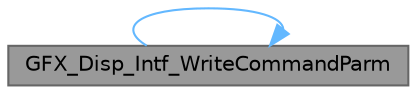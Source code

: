 digraph "GFX_Disp_Intf_WriteCommandParm"
{
 // INTERACTIVE_SVG=YES
 // LATEX_PDF_SIZE
  bgcolor="transparent";
  edge [fontname=Helvetica,fontsize=10,labelfontname=Helvetica,labelfontsize=10];
  node [fontname=Helvetica,fontsize=10,shape=box,height=0.2,width=0.4];
  rankdir="RL";
  Node1 [label="GFX_Disp_Intf_WriteCommandParm",height=0.2,width=0.4,color="gray40", fillcolor="grey60", style="filled", fontcolor="black",tooltip="Write command and parameter."];
  Node1 -> Node1 [dir="back",color="steelblue1",style="solid"];
}
